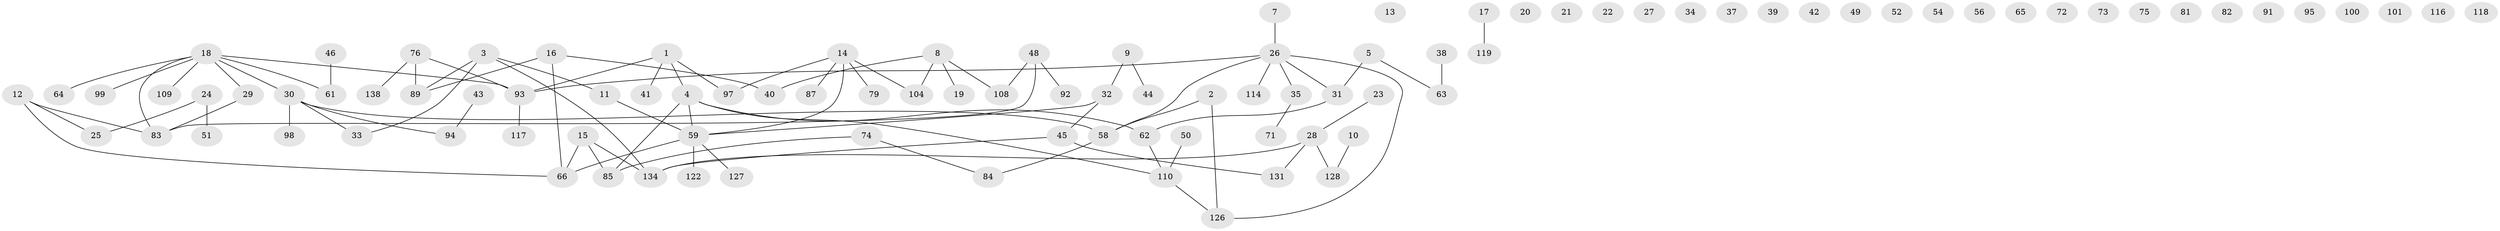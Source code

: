 // original degree distribution, {4: 0.07246376811594203, 2: 0.2536231884057971, 3: 0.17391304347826086, 1: 0.2826086956521739, 0: 0.16666666666666666, 5: 0.036231884057971016, 6: 0.014492753623188406}
// Generated by graph-tools (version 1.1) at 2025/41/03/06/25 10:41:19]
// undirected, 99 vertices, 90 edges
graph export_dot {
graph [start="1"]
  node [color=gray90,style=filled];
  1 [super="+6"];
  2 [super="+111"];
  3 [super="+68"];
  4 [super="+124"];
  5 [super="+136"];
  7;
  8 [super="+90"];
  9;
  10 [super="+137"];
  11 [super="+120"];
  12;
  13;
  14 [super="+96"];
  15 [super="+47"];
  16 [super="+36"];
  17;
  18 [super="+130"];
  19 [super="+53"];
  20;
  21;
  22;
  23;
  24 [super="+55"];
  25 [super="+78"];
  26 [super="+60"];
  27;
  28 [super="+57"];
  29;
  30 [super="+125"];
  31 [super="+69"];
  32 [super="+77"];
  33 [super="+70"];
  34;
  35 [super="+107"];
  37 [super="+103"];
  38;
  39;
  40;
  41;
  42;
  43;
  44 [super="+102"];
  45 [super="+67"];
  46;
  48 [super="+88"];
  49;
  50 [super="+80"];
  51;
  52;
  54;
  56;
  58 [super="+105"];
  59 [super="+132"];
  61 [super="+86"];
  62;
  63 [super="+133"];
  64;
  65;
  66;
  71;
  72;
  73;
  74;
  75;
  76 [super="+121"];
  79;
  81;
  82;
  83 [super="+112"];
  84;
  85;
  87;
  89 [super="+129"];
  91;
  92;
  93 [super="+106"];
  94;
  95;
  97;
  98;
  99;
  100;
  101 [super="+115"];
  104 [super="+113"];
  108;
  109;
  110 [super="+135"];
  114;
  116;
  117;
  118;
  119 [super="+123"];
  122;
  126;
  127;
  128;
  131;
  134;
  138;
  1 -- 93;
  1 -- 97;
  1 -- 41;
  1 -- 4;
  2 -- 58;
  2 -- 126;
  3 -- 134;
  3 -- 11;
  3 -- 33;
  3 -- 89;
  4 -- 85;
  4 -- 62;
  4 -- 59;
  4 -- 110;
  5 -- 31;
  5 -- 63;
  7 -- 26;
  8 -- 108;
  8 -- 40;
  8 -- 19;
  8 -- 104;
  9 -- 32;
  9 -- 44;
  10 -- 128;
  11 -- 59;
  12 -- 66;
  12 -- 83;
  12 -- 25;
  14 -- 59;
  14 -- 97;
  14 -- 87;
  14 -- 79;
  14 -- 104;
  15 -- 85;
  15 -- 134;
  15 -- 66;
  16 -- 66;
  16 -- 89;
  16 -- 40;
  17 -- 119;
  18 -- 29;
  18 -- 109;
  18 -- 64;
  18 -- 99;
  18 -- 61;
  18 -- 30;
  18 -- 93;
  18 -- 83;
  23 -- 28;
  24 -- 51;
  24 -- 25;
  26 -- 35;
  26 -- 114;
  26 -- 58;
  26 -- 93;
  26 -- 126;
  26 -- 31;
  28 -- 128;
  28 -- 134;
  28 -- 131;
  29 -- 83;
  30 -- 58;
  30 -- 94;
  30 -- 98;
  30 -- 33;
  31 -- 62;
  32 -- 59;
  32 -- 45;
  35 -- 71;
  38 -- 63;
  43 -- 94;
  45 -- 131;
  45 -- 134;
  46 -- 61;
  48 -- 83;
  48 -- 108;
  48 -- 92;
  50 -- 110;
  58 -- 84;
  59 -- 122;
  59 -- 66;
  59 -- 127;
  62 -- 110;
  74 -- 84;
  74 -- 85;
  76 -- 138;
  76 -- 93;
  76 -- 89;
  93 -- 117;
  110 -- 126;
}
